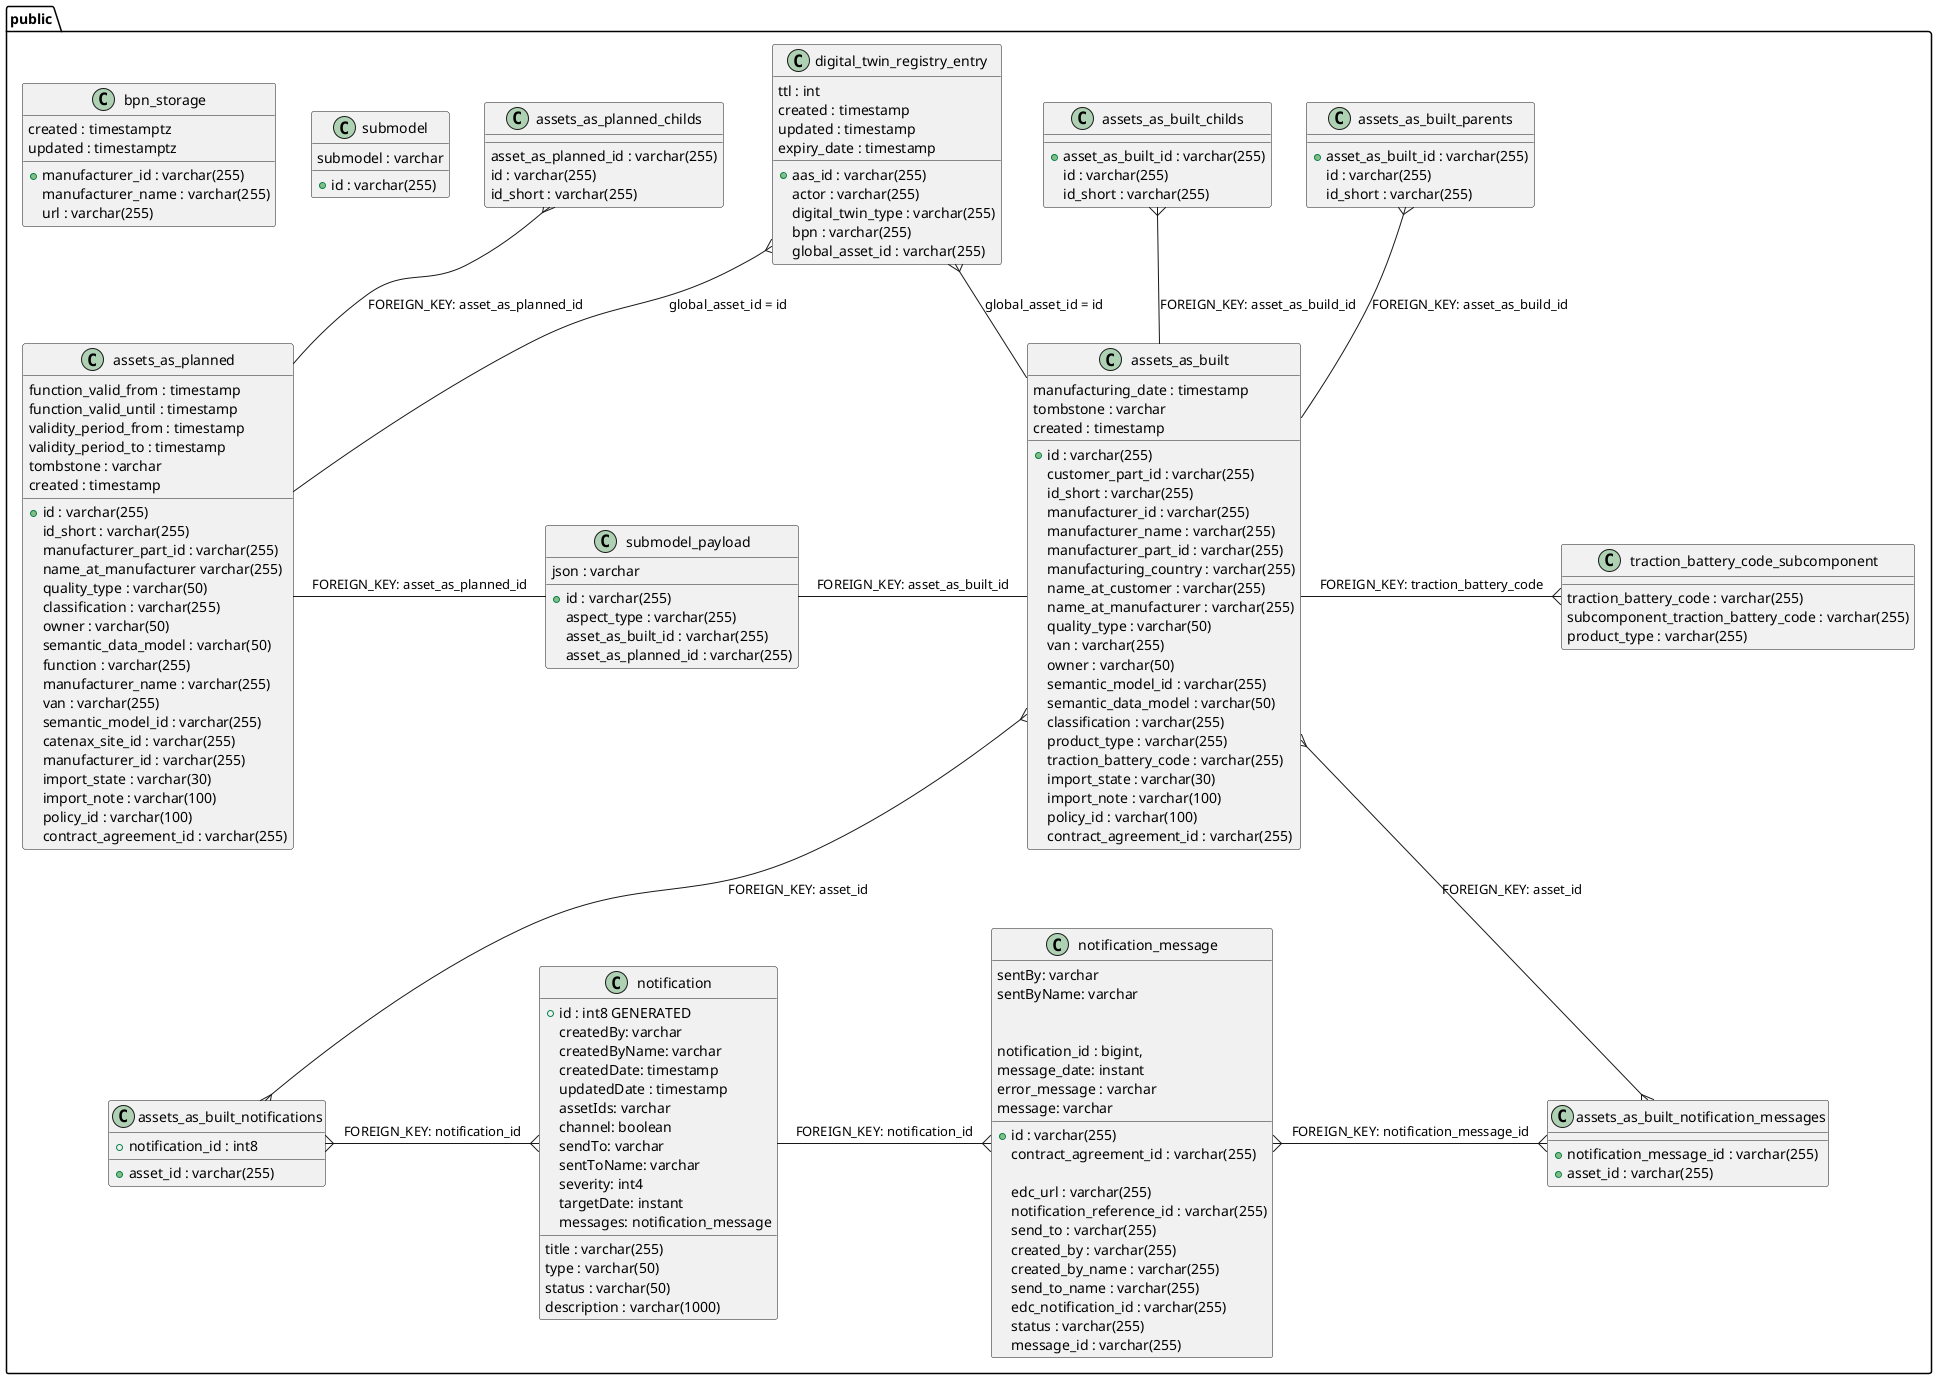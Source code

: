 @startuml
!define ENTITY class
!define TABLE class
!define PRIMARY_KEY_FIELD field
!define FIELD field
!define FOREIGN_KEY_FIELD field
!define GENERATED_FIELD field

ENTITY public.digital_twin_registry_entry {
    + aas_id : varchar(255)
    ttl : int
    created : timestamp
    updated : timestamp
    expiry_date : timestamp
    actor : varchar(255)
    digital_twin_type : varchar(255)
    bpn : varchar(255)
    global_asset_id : varchar(255)
}

public.digital_twin_registry_entry }-- public.assets_as_built : global_asset_id = id
public.digital_twin_registry_entry }-- public.assets_as_planned : global_asset_id = id

ENTITY public.assets_as_built {
    + id : varchar(255)
    customer_part_id : varchar(255)
    id_short : varchar(255)
    manufacturer_id : varchar(255)
    manufacturer_name : varchar(255)
    manufacturer_part_id : varchar(255)
    manufacturing_country : varchar(255)
    name_at_customer : varchar(255)
    name_at_manufacturer : varchar(255)
    quality_type : varchar(50)
    van : varchar(255)
    owner : varchar(50)
    semantic_model_id : varchar(255)
    semantic_data_model : varchar(50)
    classification : varchar(255)
    product_type : varchar(255)
    traction_battery_code : varchar(255)
    manufacturing_date : timestamp
    import_state : varchar(30)
    import_note : varchar(100)
    policy_id : varchar(100)
    tombstone : varchar
    contract_agreement_id : varchar(255)
    created : timestamp
}




TABLE public.assets_as_built_childs {
  + asset_as_built_id : varchar(255)
  id : varchar(255)
  id_short : varchar(255)
}

TABLE public.assets_as_built_parents {
  + asset_as_built_id : varchar(255)
  id : varchar(255)
  id_short : varchar(255)
}


TABLE public.assets_as_built_notifications {
  + notification_id : int8
  + asset_id : varchar(255)
}



TABLE public.assets_as_built_notification_messages {
  + notification_message_id : varchar(255)
  + asset_id : varchar(255)
}


ENTITY public.traction_battery_code_subcomponent {
  traction_battery_code : varchar(255)
  subcomponent_traction_battery_code : varchar(255)
  product_type : varchar(255)
}


ENTITY public.notification {
  + id : int8 GENERATED
  title : varchar(255)
  type : varchar(50)
  status : varchar(50)
  description : varchar(1000)
  createdBy: varchar
  createdByName: varchar
  createdDate: timestamp
  updatedDate : timestamp
  assetIds: varchar
  channel: boolean
  sendTo: varchar
  sentToName: varchar
  severity: int4
  targetDate: instant
  messages: notification_message
}


ENTITY public.notification_message {
   + id : varchar(255)
    sentBy: varchar
    sentByName: varchar

    contract_agreement_id : varchar(255)

    edc_url : varchar(255)
    notification_reference_id : varchar(255)
    send_to : varchar(255)
    created_by : varchar(255)
    notification_id : bigint,
    created_by_name : varchar(255)
    send_to_name : varchar(255)
    edc_notification_id : varchar(255)
    status : varchar(255)
    message_date: instant
    error_message : varchar
    message: varchar
    message_id : varchar(255)
}



TABLE public.assets_as_planned_childs {
  asset_as_planned_id : varchar(255)
  id : varchar(255)
  id_short : varchar(255)
}


  ENTITY public.submodel {
    + id : varchar(255)
    submodel : varchar
  }

ENTITY public.submodel_payload
{
    + id : varchar(255)
    json : varchar
    aspect_type : varchar(255)
    asset_as_built_id : varchar(255)
    asset_as_planned_id : varchar(255)

}

ENTITY public.assets_as_planned {
  + id : varchar(255)
    id_short : varchar(255)
    manufacturer_part_id : varchar(255)
    name_at_manufacturer varchar(255)
    quality_type : varchar(50)
    classification : varchar(255)
    owner : varchar(50)
    semantic_data_model : varchar(50)
    function : varchar(255)
    manufacturer_name : varchar(255)
    van : varchar(255)
    semantic_model_id : varchar(255)
    catenax_site_id : varchar(255)
    function_valid_from : timestamp
    function_valid_until : timestamp
    validity_period_from : timestamp
    validity_period_to : timestamp
    manufacturer_id : varchar(255)
    import_state : varchar(30)
    import_note : varchar(100)
    policy_id : varchar(100)
    tombstone : varchar
    contract_agreement_id : varchar(255)
    created : timestamp
  }

   ENTITY public.bpn_storage {
     + manufacturer_id : varchar(255)
     manufacturer_name : varchar(255)
     url : varchar(255)
     created : timestamptz
     updated : timestamptz
   }

public.assets_as_built -l public.submodel_payload: FOREIGN_KEY: asset_as_built_id
public.assets_as_built -{ public.traction_battery_code_subcomponent: FOREIGN_KEY: traction_battery_code
public.assets_as_built -u-{ public.assets_as_built_parents: FOREIGN_KEY: asset_as_build_id
public.assets_as_built -u-{ public.assets_as_built_childs: FOREIGN_KEY: asset_as_build_id
public.assets_as_built }--{ public.assets_as_built_notifications: FOREIGN_KEY: asset_id
public.assets_as_built }--{ public.assets_as_built_notification_messages: FOREIGN_KEY: asset_id


public.notification_message }-l- public.notification: FOREIGN_KEY: notification_id
public.notification_message }-{ public.assets_as_built_notification_messages: FOREIGN_KEY: notification_message_id
public.notification }-l{ public.assets_as_built_notifications: FOREIGN_KEY: notification_id


public.assets_as_planned -u-{ public.assets_as_planned_childs: FOREIGN_KEY: asset_as_planned_id
public.assets_as_planned - public.submodel_payload: FOREIGN_KEY: asset_as_planned_id

  @enduml
